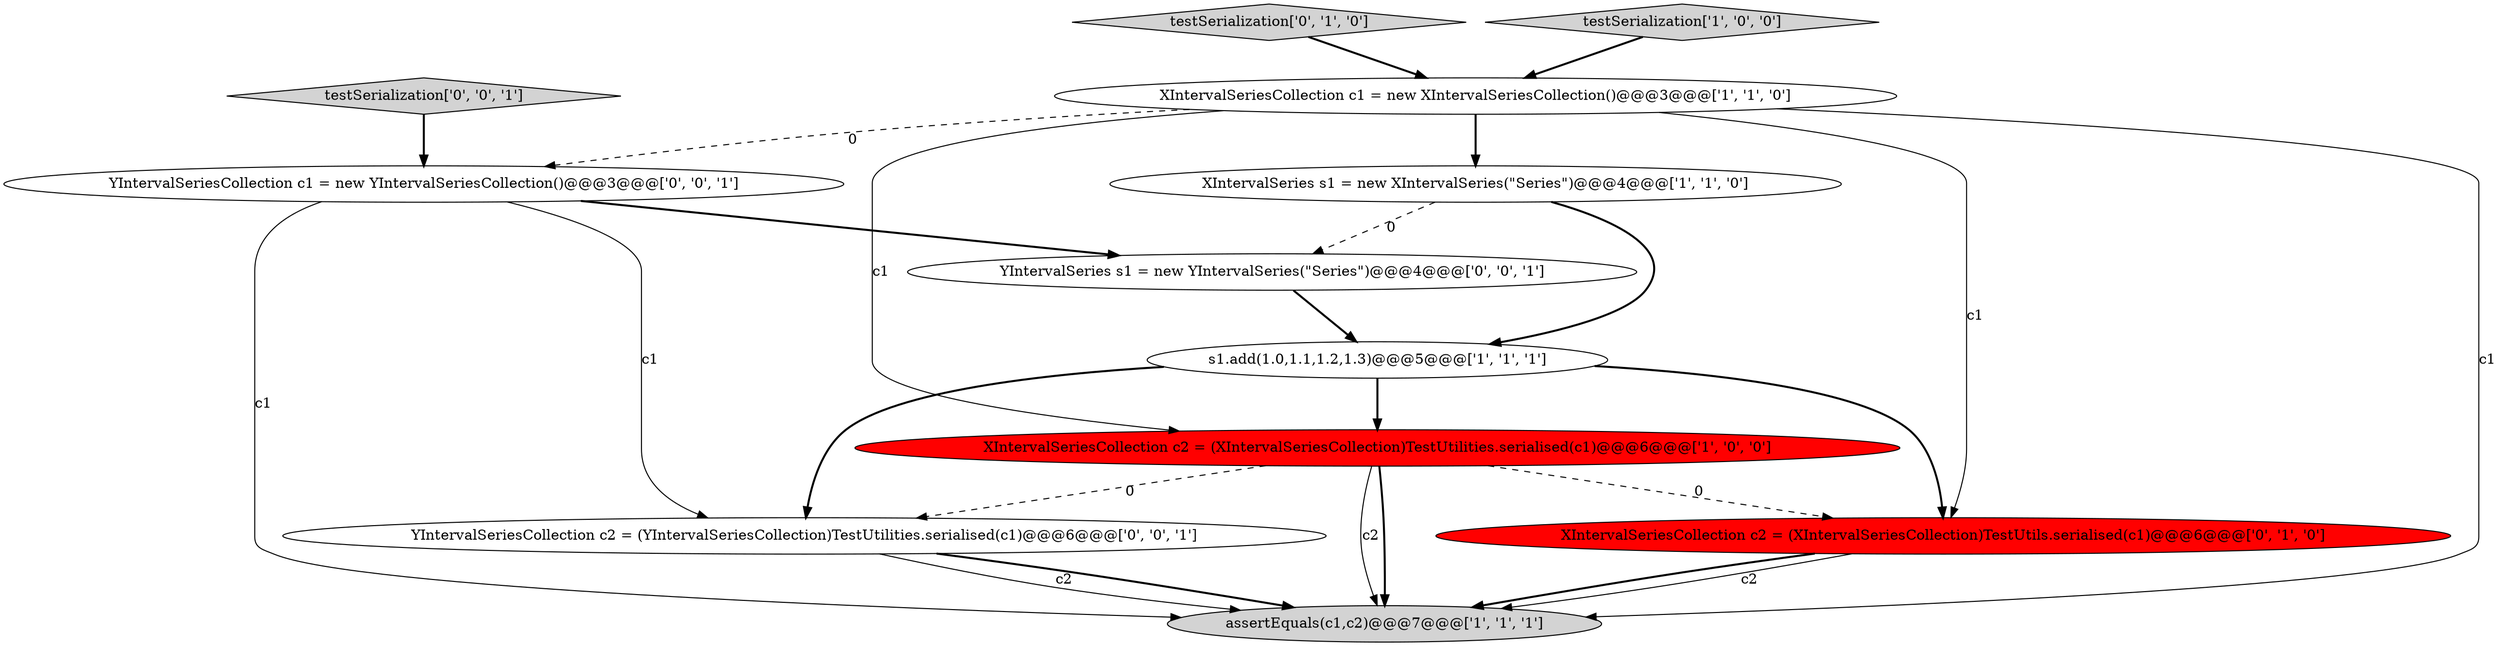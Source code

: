 digraph {
5 [style = filled, label = "XIntervalSeriesCollection c2 = (XIntervalSeriesCollection)TestUtilities.serialised(c1)@@@6@@@['1', '0', '0']", fillcolor = red, shape = ellipse image = "AAA1AAABBB1BBB"];
9 [style = filled, label = "YIntervalSeriesCollection c1 = new YIntervalSeriesCollection()@@@3@@@['0', '0', '1']", fillcolor = white, shape = ellipse image = "AAA0AAABBB3BBB"];
7 [style = filled, label = "testSerialization['0', '1', '0']", fillcolor = lightgray, shape = diamond image = "AAA0AAABBB2BBB"];
8 [style = filled, label = "testSerialization['0', '0', '1']", fillcolor = lightgray, shape = diamond image = "AAA0AAABBB3BBB"];
2 [style = filled, label = "testSerialization['1', '0', '0']", fillcolor = lightgray, shape = diamond image = "AAA0AAABBB1BBB"];
6 [style = filled, label = "XIntervalSeriesCollection c2 = (XIntervalSeriesCollection)TestUtils.serialised(c1)@@@6@@@['0', '1', '0']", fillcolor = red, shape = ellipse image = "AAA1AAABBB2BBB"];
1 [style = filled, label = "s1.add(1.0,1.1,1.2,1.3)@@@5@@@['1', '1', '1']", fillcolor = white, shape = ellipse image = "AAA0AAABBB1BBB"];
0 [style = filled, label = "XIntervalSeries s1 = new XIntervalSeries(\"Series\")@@@4@@@['1', '1', '0']", fillcolor = white, shape = ellipse image = "AAA0AAABBB1BBB"];
3 [style = filled, label = "assertEquals(c1,c2)@@@7@@@['1', '1', '1']", fillcolor = lightgray, shape = ellipse image = "AAA0AAABBB1BBB"];
10 [style = filled, label = "YIntervalSeriesCollection c2 = (YIntervalSeriesCollection)TestUtilities.serialised(c1)@@@6@@@['0', '0', '1']", fillcolor = white, shape = ellipse image = "AAA0AAABBB3BBB"];
11 [style = filled, label = "YIntervalSeries s1 = new YIntervalSeries(\"Series\")@@@4@@@['0', '0', '1']", fillcolor = white, shape = ellipse image = "AAA0AAABBB3BBB"];
4 [style = filled, label = "XIntervalSeriesCollection c1 = new XIntervalSeriesCollection()@@@3@@@['1', '1', '0']", fillcolor = white, shape = ellipse image = "AAA0AAABBB1BBB"];
1->5 [style = bold, label=""];
5->3 [style = bold, label=""];
6->3 [style = bold, label=""];
10->3 [style = solid, label="c2"];
9->11 [style = bold, label=""];
11->1 [style = bold, label=""];
4->3 [style = solid, label="c1"];
10->3 [style = bold, label=""];
0->11 [style = dashed, label="0"];
7->4 [style = bold, label=""];
9->10 [style = solid, label="c1"];
6->3 [style = solid, label="c2"];
2->4 [style = bold, label=""];
4->5 [style = solid, label="c1"];
4->0 [style = bold, label=""];
9->3 [style = solid, label="c1"];
4->9 [style = dashed, label="0"];
1->6 [style = bold, label=""];
5->6 [style = dashed, label="0"];
5->10 [style = dashed, label="0"];
5->3 [style = solid, label="c2"];
0->1 [style = bold, label=""];
4->6 [style = solid, label="c1"];
8->9 [style = bold, label=""];
1->10 [style = bold, label=""];
}
